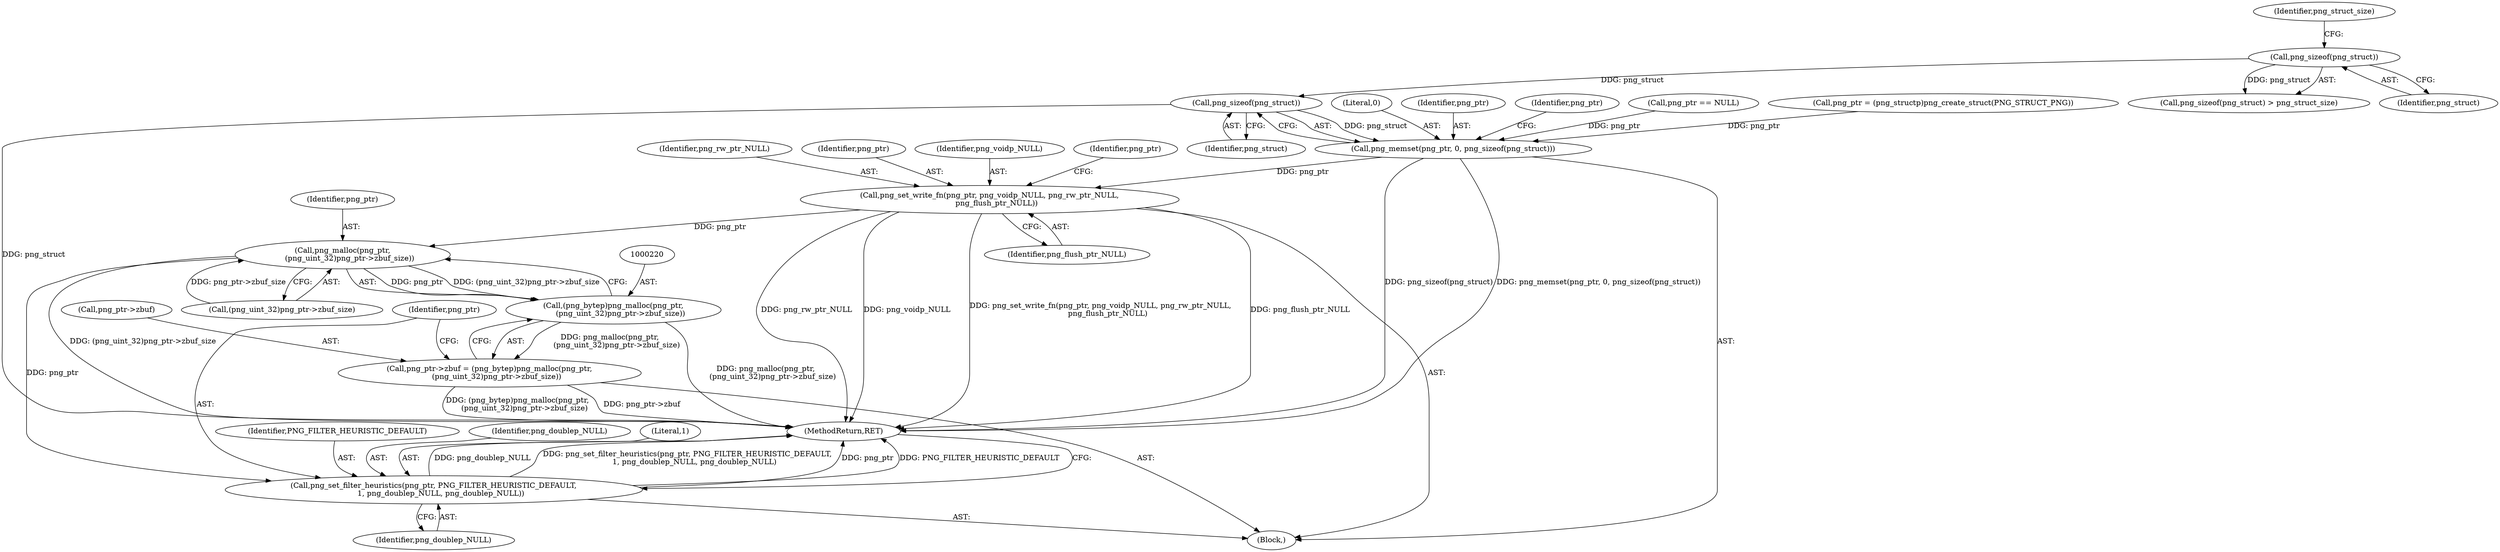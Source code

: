 digraph "0_Chrome_7f3d85b096f66870a15b37c2f40b219b2e292693_28@API" {
"1000186" [label="(Call,png_sizeof(png_struct))"];
"1000167" [label="(Call,png_sizeof(png_struct))"];
"1000183" [label="(Call,png_memset(png_ptr, 0, png_sizeof(png_struct)))"];
"1000205" [label="(Call,png_set_write_fn(png_ptr, png_voidp_NULL, png_rw_ptr_NULL,\n      png_flush_ptr_NULL))"];
"1000221" [label="(Call,png_malloc(png_ptr,\n      (png_uint_32)png_ptr->zbuf_size))"];
"1000219" [label="(Call,(png_bytep)png_malloc(png_ptr,\n      (png_uint_32)png_ptr->zbuf_size))"];
"1000215" [label="(Call,png_ptr->zbuf = (png_bytep)png_malloc(png_ptr,\n      (png_uint_32)png_ptr->zbuf_size))"];
"1000228" [label="(Call,png_set_filter_heuristics(png_ptr, PNG_FILTER_HEURISTIC_DEFAULT,\n      1, png_doublep_NULL, png_doublep_NULL))"];
"1000208" [label="(Identifier,png_rw_ptr_NULL)"];
"1000185" [label="(Literal,0)"];
"1000230" [label="(Identifier,PNG_FILTER_HEURISTIC_DEFAULT)"];
"1000184" [label="(Identifier,png_ptr)"];
"1000228" [label="(Call,png_set_filter_heuristics(png_ptr, PNG_FILTER_HEURISTIC_DEFAULT,\n      1, png_doublep_NULL, png_doublep_NULL))"];
"1000232" [label="(Identifier,png_doublep_NULL)"];
"1000222" [label="(Identifier,png_ptr)"];
"1000223" [label="(Call,(png_uint_32)png_ptr->zbuf_size)"];
"1000233" [label="(Identifier,png_doublep_NULL)"];
"1000183" [label="(Call,png_memset(png_ptr, 0, png_sizeof(png_struct)))"];
"1000206" [label="(Identifier,png_ptr)"];
"1000207" [label="(Identifier,png_voidp_NULL)"];
"1000186" [label="(Call,png_sizeof(png_struct))"];
"1000110" [label="(Block,)"];
"1000190" [label="(Identifier,png_ptr)"];
"1000187" [label="(Identifier,png_struct)"];
"1000169" [label="(Identifier,png_struct_size)"];
"1000216" [label="(Call,png_ptr->zbuf)"];
"1000205" [label="(Call,png_set_write_fn(png_ptr, png_voidp_NULL, png_rw_ptr_NULL,\n      png_flush_ptr_NULL))"];
"1000219" [label="(Call,(png_bytep)png_malloc(png_ptr,\n      (png_uint_32)png_ptr->zbuf_size))"];
"1000166" [label="(Call,png_sizeof(png_struct) > png_struct_size)"];
"1000229" [label="(Identifier,png_ptr)"];
"1000209" [label="(Identifier,png_flush_ptr_NULL)"];
"1000221" [label="(Call,png_malloc(png_ptr,\n      (png_uint_32)png_ptr->zbuf_size))"];
"1000122" [label="(Call,png_ptr == NULL)"];
"1000167" [label="(Call,png_sizeof(png_struct))"];
"1000215" [label="(Call,png_ptr->zbuf = (png_bytep)png_malloc(png_ptr,\n      (png_uint_32)png_ptr->zbuf_size))"];
"1000212" [label="(Identifier,png_ptr)"];
"1000234" [label="(MethodReturn,RET)"];
"1000173" [label="(Call,png_ptr = (png_structp)png_create_struct(PNG_STRUCT_PNG))"];
"1000168" [label="(Identifier,png_struct)"];
"1000231" [label="(Literal,1)"];
"1000186" -> "1000183"  [label="AST: "];
"1000186" -> "1000187"  [label="CFG: "];
"1000187" -> "1000186"  [label="AST: "];
"1000183" -> "1000186"  [label="CFG: "];
"1000186" -> "1000234"  [label="DDG: png_struct"];
"1000186" -> "1000183"  [label="DDG: png_struct"];
"1000167" -> "1000186"  [label="DDG: png_struct"];
"1000167" -> "1000166"  [label="AST: "];
"1000167" -> "1000168"  [label="CFG: "];
"1000168" -> "1000167"  [label="AST: "];
"1000169" -> "1000167"  [label="CFG: "];
"1000167" -> "1000166"  [label="DDG: png_struct"];
"1000183" -> "1000110"  [label="AST: "];
"1000184" -> "1000183"  [label="AST: "];
"1000185" -> "1000183"  [label="AST: "];
"1000190" -> "1000183"  [label="CFG: "];
"1000183" -> "1000234"  [label="DDG: png_sizeof(png_struct)"];
"1000183" -> "1000234"  [label="DDG: png_memset(png_ptr, 0, png_sizeof(png_struct))"];
"1000122" -> "1000183"  [label="DDG: png_ptr"];
"1000173" -> "1000183"  [label="DDG: png_ptr"];
"1000183" -> "1000205"  [label="DDG: png_ptr"];
"1000205" -> "1000110"  [label="AST: "];
"1000205" -> "1000209"  [label="CFG: "];
"1000206" -> "1000205"  [label="AST: "];
"1000207" -> "1000205"  [label="AST: "];
"1000208" -> "1000205"  [label="AST: "];
"1000209" -> "1000205"  [label="AST: "];
"1000212" -> "1000205"  [label="CFG: "];
"1000205" -> "1000234"  [label="DDG: png_rw_ptr_NULL"];
"1000205" -> "1000234"  [label="DDG: png_voidp_NULL"];
"1000205" -> "1000234"  [label="DDG: png_flush_ptr_NULL"];
"1000205" -> "1000234"  [label="DDG: png_set_write_fn(png_ptr, png_voidp_NULL, png_rw_ptr_NULL,\n      png_flush_ptr_NULL)"];
"1000205" -> "1000221"  [label="DDG: png_ptr"];
"1000221" -> "1000219"  [label="AST: "];
"1000221" -> "1000223"  [label="CFG: "];
"1000222" -> "1000221"  [label="AST: "];
"1000223" -> "1000221"  [label="AST: "];
"1000219" -> "1000221"  [label="CFG: "];
"1000221" -> "1000234"  [label="DDG: (png_uint_32)png_ptr->zbuf_size"];
"1000221" -> "1000219"  [label="DDG: png_ptr"];
"1000221" -> "1000219"  [label="DDG: (png_uint_32)png_ptr->zbuf_size"];
"1000223" -> "1000221"  [label="DDG: png_ptr->zbuf_size"];
"1000221" -> "1000228"  [label="DDG: png_ptr"];
"1000219" -> "1000215"  [label="AST: "];
"1000220" -> "1000219"  [label="AST: "];
"1000215" -> "1000219"  [label="CFG: "];
"1000219" -> "1000234"  [label="DDG: png_malloc(png_ptr,\n      (png_uint_32)png_ptr->zbuf_size)"];
"1000219" -> "1000215"  [label="DDG: png_malloc(png_ptr,\n      (png_uint_32)png_ptr->zbuf_size)"];
"1000215" -> "1000110"  [label="AST: "];
"1000216" -> "1000215"  [label="AST: "];
"1000229" -> "1000215"  [label="CFG: "];
"1000215" -> "1000234"  [label="DDG: png_ptr->zbuf"];
"1000215" -> "1000234"  [label="DDG: (png_bytep)png_malloc(png_ptr,\n      (png_uint_32)png_ptr->zbuf_size)"];
"1000228" -> "1000110"  [label="AST: "];
"1000228" -> "1000233"  [label="CFG: "];
"1000229" -> "1000228"  [label="AST: "];
"1000230" -> "1000228"  [label="AST: "];
"1000231" -> "1000228"  [label="AST: "];
"1000232" -> "1000228"  [label="AST: "];
"1000233" -> "1000228"  [label="AST: "];
"1000234" -> "1000228"  [label="CFG: "];
"1000228" -> "1000234"  [label="DDG: png_doublep_NULL"];
"1000228" -> "1000234"  [label="DDG: png_set_filter_heuristics(png_ptr, PNG_FILTER_HEURISTIC_DEFAULT,\n      1, png_doublep_NULL, png_doublep_NULL)"];
"1000228" -> "1000234"  [label="DDG: png_ptr"];
"1000228" -> "1000234"  [label="DDG: PNG_FILTER_HEURISTIC_DEFAULT"];
}
